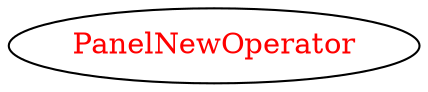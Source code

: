 digraph dependencyGraph {
 concentrate=true;
 ranksep="2.0";
 rankdir="LR"; 
 splines="ortho";
"PanelNewOperator" [fontcolor="red"];
}